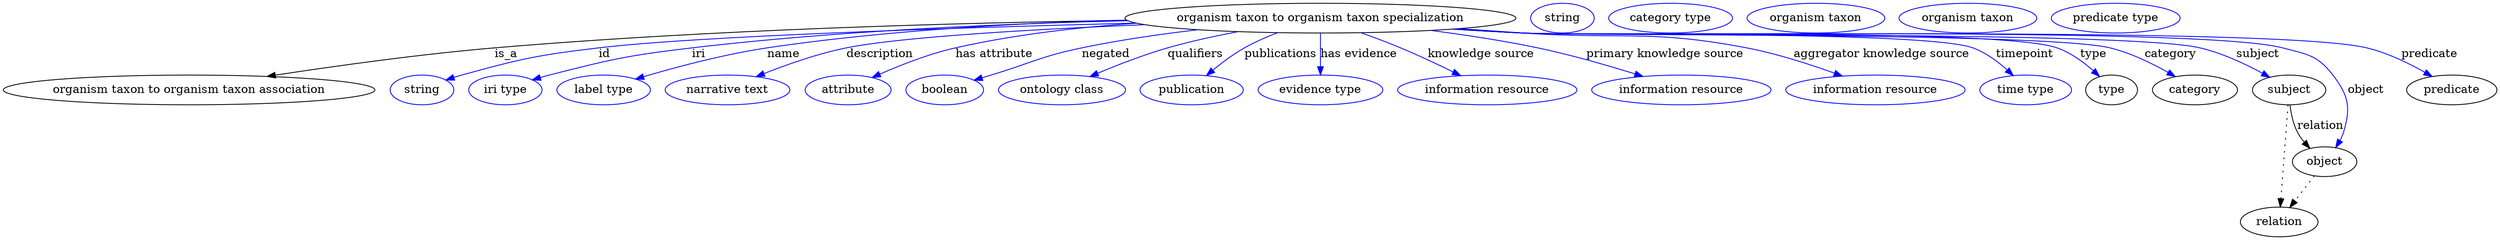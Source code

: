digraph {
	graph [bb="0,0,3016.5,283"];
	node [label="\N"];
	"organism taxon to organism taxon specialization"	[height=0.5,
		label="organism taxon to organism taxon specialization",
		pos="1591.9,265",
		width=6.5716];
	"organism taxon to organism taxon association"	[height=0.5,
		pos="224.88,178",
		width=6.2467];
	"organism taxon to organism taxon specialization" -> "organism taxon to organism taxon association"	[label=is_a,
		lp="606.88,221.5",
		pos="e,318.75,194.39 1357.6,262.4 1154.9,259.44 854.09,251.27 592.88,229 503.45,221.38 402.47,207.26 328.94,195.97"];
	id	[color=blue,
		height=0.5,
		label=string,
		pos="505.88,178",
		width=1.0652];
	"organism taxon to organism taxon specialization" -> id	[color=blue,
		label=id,
		lp="725.88,221.5",
		pos="e,534.86,190.01 1368.5,259.04 1152.2,253.52 839.75,243.42 718.88,229 644.62,220.14 625.98,215.87 553.88,196 550.77,195.14 547.57,\
194.18 544.37,193.17",
		style=solid];
	iri	[color=blue,
		height=0.5,
		label="iri type",
		pos="606.88,178",
		width=1.2277];
	"organism taxon to organism taxon specialization" -> iri	[color=blue,
		label=iri,
		lp="839.88,221.5",
		pos="e,639.78,190.23 1358.8,261.91 1208,258.43 1007.8,249.82 831.88,229 754.58,219.85 735.3,215.26 659.88,196 656.5,195.14 653.02,194.18 \
649.54,193.17",
		style=solid];
	name	[color=blue,
		height=0.5,
		label="label type",
		pos="725.88,178",
		width=1.5707];
	"organism taxon to organism taxon specialization" -> name	[color=blue,
		label=name,
		lp="942.88,221.5",
		pos="e,764.66,191.27 1356.6,262.85 1227.9,259.42 1065.9,250.55 922.88,229 871.41,221.25 813.86,205.83 774.31,194.15",
		style=solid];
	description	[color=blue,
		height=0.5,
		label="narrative text",
		pos="875.88,178",
		width=2.0943];
	"organism taxon to organism taxon specialization" -> description	[color=blue,
		label=description,
		lp="1058.4,221.5",
		pos="e,910.13,194.09 1378.9,257.15 1244.9,251.65 1085,242.58 1017.9,229 983.97,222.13 947.15,209 919.51,197.91",
		style=solid];
	"has attribute"	[color=blue,
		height=0.5,
		label=attribute,
		pos="1020.9,178",
		width=1.4443];
	"organism taxon to organism taxon specialization" -> "has attribute"	[color=blue,
		label="has attribute",
		lp="1196.9,221.5",
		pos="e,1049.8,193.03 1368.8,258.97 1298.1,254.02 1220.1,245.04 1149.9,229 1118.3,221.8 1084.2,208.32 1059,197.17",
		style=solid];
	negated	[color=blue,
		height=0.5,
		label=boolean,
		pos="1137.9,178",
		width=1.2999];
	"organism taxon to organism taxon specialization" -> negated	[color=blue,
		label=negated,
		lp="1331.9,221.5",
		pos="e,1173.1,189.93 1443.3,250.93 1398,245.63 1348.1,238.46 1302.9,229 1252.9,218.56 1241.7,210.87 1192.9,196 1189.6,194.99 1186.2,193.95 \
1182.7,192.9",
		style=solid];
	qualifiers	[color=blue,
		height=0.5,
		label="ontology class",
		pos="1278.9,178",
		width=2.1304];
	"organism taxon to organism taxon specialization" -> qualifiers	[color=blue,
		label=qualifiers,
		lp="1440.4,221.5",
		pos="e,1312.8,194.24 1492.2,248.64 1464.3,243.41 1434.2,236.85 1406.9,229 1378,220.71 1346.6,208.5 1322.1,198.21",
		style=solid];
	publications	[color=blue,
		height=0.5,
		label=publication,
		pos="1435.9,178",
		width=1.7332];
	"organism taxon to organism taxon specialization" -> publications	[color=blue,
		label=publications,
		lp="1543.9,221.5",
		pos="e,1453.9,195.45 1540,247.38 1526.6,242.24 1512.4,236.05 1499.9,229 1486.4,221.42 1472.8,211.19 1461.6,201.95",
		style=solid];
	"has evidence"	[color=blue,
		height=0.5,
		label="evidence type",
		pos="1591.9,178",
		width=2.0943];
	"organism taxon to organism taxon specialization" -> "has evidence"	[color=blue,
		label="has evidence",
		lp="1638.4,221.5",
		pos="e,1591.9,196.18 1591.9,246.8 1591.9,235.16 1591.9,219.55 1591.9,206.24",
		style=solid];
	"knowledge source"	[color=blue,
		height=0.5,
		label="information resource",
		pos="1793.9,178",
		width=3.015];
	"organism taxon to organism taxon specialization" -> "knowledge source"	[color=blue,
		label="knowledge source",
		lp="1786.4,221.5",
		pos="e,1761.6,195.37 1641.1,247.3 1656.5,241.78 1673.5,235.41 1688.9,229 1710.2,220.11 1733.4,209.19 1752.6,199.83",
		style=solid];
	"primary knowledge source"	[color=blue,
		height=0.5,
		label="information resource",
		pos="2028.9,178",
		width=3.015];
	"organism taxon to organism taxon specialization" -> "primary knowledge source"	[color=blue,
		label="primary knowledge source",
		lp="2008.9,221.5",
		pos="e,1982.5,194.37 1725.3,250.12 1767,244.74 1813.1,237.74 1854.9,229 1894.8,220.66 1938.9,207.94 1972.7,197.41",
		style=solid];
	"aggregator knowledge source"	[color=blue,
		height=0.5,
		label="information resource",
		pos="2263.9,178",
		width=3.015];
	"organism taxon to organism taxon specialization" -> "aggregator knowledge source"	[color=blue,
		label="aggregator knowledge source",
		lp="2271.4,221.5",
		pos="e,2223.9,194.81 1760.3,252.31 1786.3,250.52 1812.8,248.7 1837.9,247 1957.9,238.85 1989.7,251.52 2107.9,229 2144.3,222.06 2184.1,\
209.21 2214.4,198.28",
		style=solid];
	timepoint	[color=blue,
		height=0.5,
		label="time type",
		pos="2445.9,178",
		width=1.5346];
	"organism taxon to organism taxon specialization" -> timepoint	[color=blue,
		label=timepoint,
		lp="2444.9,221.5",
		pos="e,2430.8,195.36 1754.6,251.93 1782.4,250.1 1810.9,248.38 1837.9,247 1898.3,243.91 2325,249.63 2381.9,229 2397.4,223.37 2412.1,212.44 \
2423.5,202.24",
		style=solid];
	type	[height=0.5,
		pos="2549.9,178",
		width=0.86659];
	"organism taxon to organism taxon specialization" -> type	[color=blue,
		label=type,
		lp="2527.9,221.5",
		pos="e,2535.3,194.42 1753.9,251.85 1781.9,250.02 1810.7,248.32 1837.9,247 1909.6,243.52 2416.1,252.82 2483.9,229 2500.2,223.27 2515.7,\
211.89 2527.6,201.43",
		style=solid];
	category	[height=0.5,
		pos="2650.9,178",
		width=1.4263];
	"organism taxon to organism taxon specialization" -> category	[color=blue,
		label=category,
		lp="2621.4,221.5",
		pos="e,2627,194.23 1753.3,251.84 1781.5,250 1810.5,248.29 1837.9,247 1916.7,243.28 2471.2,247.65 2547.9,229 2572.7,222.96 2598.6,210.36 \
2618.2,199.33",
		style=solid];
	subject	[height=0.5,
		pos="2764.9,178",
		width=1.2277];
	"organism taxon to organism taxon specialization" -> subject	[color=blue,
		label=subject,
		lp="2726.9,221.5",
		pos="e,2741.5,193.3 1752.9,251.78 1781.2,249.94 1810.4,248.25 1837.9,247 1928.8,242.86 2568.2,249.55 2656.9,229 2683.7,222.78 2711.9,\
209.49 2732.7,198.17",
		style=solid];
	object	[height=0.5,
		pos="2807.9,91",
		width=1.0832];
	"organism taxon to organism taxon specialization" -> object	[color=blue,
		label=object,
		lp="2857.9,178",
		pos="e,2821.3,108.09 1752.3,251.77 1780.8,249.92 1810.2,248.23 1837.9,247 1939.9,242.48 2658.1,255.03 2756.9,229 2786.7,221.14 2799.1,\
220.43 2817.9,196 2836.9,171.26 2839.8,156.9 2830.9,127 2829.8,123.55 2828.4,120.13 2826.6,116.85",
		style=solid];
	predicate	[height=0.5,
		pos="2961.9,178",
		width=1.5165];
	"organism taxon to organism taxon specialization" -> predicate	[color=blue,
		label=predicate,
		lp="2934.9,221.5",
		pos="e,2938,194.29 1751.9,251.74 1780.5,249.89 1810.1,248.2 1837.9,247 1951.2,242.09 2748.5,255.39 2858.9,229 2883.7,223.05 2909.6,210.46 \
2929.2,199.4",
		style=solid];
	association_type	[color=blue,
		height=0.5,
		label=string,
		pos="1884.9,265",
		width=1.0652];
	association_category	[color=blue,
		height=0.5,
		label="category type",
		pos="2015.9,265",
		width=2.0762];
	subject -> object	[label=relation,
		lp="2802.9,134.5",
		pos="e,2790,107.23 2766,159.55 2767.2,149.57 2769.7,137.07 2774.9,127 2777.1,122.68 2780,118.52 2783.2,114.66"];
	relation	[height=0.5,
		pos="2752.9,18",
		width=1.2999];
	subject -> relation	[pos="e,2754.2,36.188 2763.6,159.79 2761.5,132.48 2757.4,78.994 2755,46.38",
		style=dotted];
	"organism taxon to organism taxon specialization_subject"	[color=blue,
		height=0.5,
		label="organism taxon",
		pos="2191.9,265",
		width=2.3109];
	object -> relation	[pos="e,2765.7,35.54 2795.4,73.889 2788.5,64.939 2779.7,53.617 2771.9,43.584",
		style=dotted];
	"organism taxon to organism taxon specialization_object"	[color=blue,
		height=0.5,
		label="organism taxon",
		pos="2375.9,265",
		width=2.3109];
	"organism taxon to organism taxon specialization_predicate"	[color=blue,
		height=0.5,
		label="predicate type",
		pos="2554.9,265",
		width=2.1665];
}
